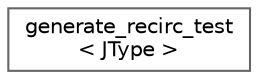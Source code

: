 digraph "类继承关系图"
{
 // LATEX_PDF_SIZE
  bgcolor="transparent";
  edge [fontname=Helvetica,fontsize=10,labelfontname=Helvetica,labelfontsize=10];
  node [fontname=Helvetica,fontsize=10,shape=box,height=0.2,width=0.4];
  rankdir="LR";
  Node0 [id="Node000000",label="generate_recirc_test\l\< JType \>",height=0.2,width=0.4,color="grey40", fillcolor="white", style="filled",URL="$classgenerate__recirc__test.html",tooltip=" "];
}
